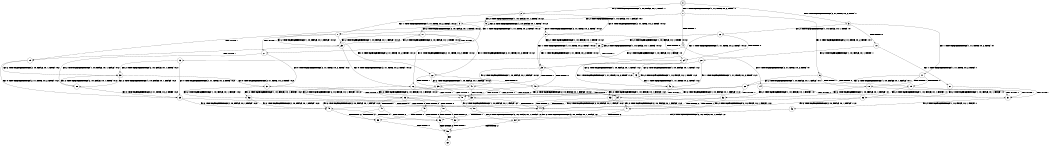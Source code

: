 digraph BCG {
size = "7, 10.5";
center = TRUE;
node [shape = circle];
0 [peripheries = 2];
0 -> 1 [label = "EX !1 !ATOMIC_EXCH_BRANCH (1, +1, TRUE, +0, 2, TRUE) !::"];
0 -> 2 [label = "EX !2 !ATOMIC_EXCH_BRANCH (1, +0, FALSE, +0, 1, TRUE) !::"];
0 -> 3 [label = "EX !0 !ATOMIC_EXCH_BRANCH (2, +1, TRUE, +0, 2, TRUE) !::"];
1 -> 4 [label = "TERMINATE !1"];
1 -> 5 [label = "EX !2 !ATOMIC_EXCH_BRANCH (1, +0, FALSE, +0, 1, FALSE) !:0:1:"];
1 -> 6 [label = "EX !0 !ATOMIC_EXCH_BRANCH (2, +1, TRUE, +0, 2, TRUE) !:0:1:"];
2 -> 7 [label = "EX !1 !ATOMIC_EXCH_BRANCH (1, +1, TRUE, +0, 2, TRUE) !:0:1:2:"];
2 -> 8 [label = "EX !0 !ATOMIC_EXCH_BRANCH (2, +1, TRUE, +0, 2, TRUE) !:0:1:2:"];
2 -> 9 [label = "EX !2 !ATOMIC_EXCH_BRANCH (1, +0, FALSE, +0, 1, TRUE) !:0:1:2:"];
3 -> 10 [label = "TERMINATE !0"];
3 -> 11 [label = "EX !1 !ATOMIC_EXCH_BRANCH (1, +1, TRUE, +0, 2, TRUE) !:0:"];
3 -> 12 [label = "EX !2 !ATOMIC_EXCH_BRANCH (1, +0, FALSE, +0, 1, TRUE) !:0:"];
4 -> 13 [label = "EX !2 !ATOMIC_EXCH_BRANCH (1, +0, FALSE, +0, 1, FALSE) !:0:"];
4 -> 14 [label = "EX !0 !ATOMIC_EXCH_BRANCH (2, +1, TRUE, +0, 2, TRUE) !:0:"];
5 -> 15 [label = "TERMINATE !1"];
5 -> 16 [label = "EX !0 !ATOMIC_EXCH_BRANCH (2, +1, TRUE, +0, 2, TRUE) !:0:1:2:"];
5 -> 17 [label = "EX !2 !ATOMIC_EXCH_BRANCH (2, +0, FALSE, +0, 1, TRUE) !:0:1:2:"];
6 -> 18 [label = "TERMINATE !1"];
6 -> 19 [label = "TERMINATE !0"];
6 -> 20 [label = "EX !2 !ATOMIC_EXCH_BRANCH (1, +0, FALSE, +0, 1, FALSE) !:0:1:"];
7 -> 21 [label = "TERMINATE !1"];
7 -> 22 [label = "EX !0 !ATOMIC_EXCH_BRANCH (2, +1, TRUE, +0, 2, TRUE) !:0:1:2:"];
7 -> 23 [label = "EX !2 !ATOMIC_EXCH_BRANCH (1, +0, FALSE, +0, 1, FALSE) !:0:1:2:"];
8 -> 24 [label = "TERMINATE !0"];
8 -> 25 [label = "EX !1 !ATOMIC_EXCH_BRANCH (1, +1, TRUE, +0, 2, TRUE) !:0:1:2:"];
8 -> 26 [label = "EX !2 !ATOMIC_EXCH_BRANCH (1, +0, FALSE, +0, 1, TRUE) !:0:1:2:"];
9 -> 7 [label = "EX !1 !ATOMIC_EXCH_BRANCH (1, +1, TRUE, +0, 2, TRUE) !:0:1:2:"];
9 -> 8 [label = "EX !0 !ATOMIC_EXCH_BRANCH (2, +1, TRUE, +0, 2, TRUE) !:0:1:2:"];
9 -> 9 [label = "EX !2 !ATOMIC_EXCH_BRANCH (1, +0, FALSE, +0, 1, TRUE) !:0:1:2:"];
10 -> 27 [label = "EX !1 !ATOMIC_EXCH_BRANCH (1, +1, TRUE, +0, 2, TRUE) !::"];
10 -> 28 [label = "EX !2 !ATOMIC_EXCH_BRANCH (1, +0, FALSE, +0, 1, TRUE) !::"];
11 -> 18 [label = "TERMINATE !1"];
11 -> 19 [label = "TERMINATE !0"];
11 -> 20 [label = "EX !2 !ATOMIC_EXCH_BRANCH (1, +0, FALSE, +0, 1, FALSE) !:0:1:"];
12 -> 24 [label = "TERMINATE !0"];
12 -> 25 [label = "EX !1 !ATOMIC_EXCH_BRANCH (1, +1, TRUE, +0, 2, TRUE) !:0:1:2:"];
12 -> 26 [label = "EX !2 !ATOMIC_EXCH_BRANCH (1, +0, FALSE, +0, 1, TRUE) !:0:1:2:"];
13 -> 29 [label = "EX !0 !ATOMIC_EXCH_BRANCH (2, +1, TRUE, +0, 2, TRUE) !:0:2:"];
13 -> 30 [label = "EX !2 !ATOMIC_EXCH_BRANCH (2, +0, FALSE, +0, 1, TRUE) !:0:2:"];
14 -> 31 [label = "TERMINATE !0"];
14 -> 32 [label = "EX !2 !ATOMIC_EXCH_BRANCH (1, +0, FALSE, +0, 1, FALSE) !:0:"];
15 -> 29 [label = "EX !0 !ATOMIC_EXCH_BRANCH (2, +1, TRUE, +0, 2, TRUE) !:0:2:"];
15 -> 30 [label = "EX !2 !ATOMIC_EXCH_BRANCH (2, +0, FALSE, +0, 1, TRUE) !:0:2:"];
16 -> 33 [label = "TERMINATE !1"];
16 -> 34 [label = "TERMINATE !0"];
16 -> 35 [label = "EX !2 !ATOMIC_EXCH_BRANCH (2, +0, FALSE, +0, 1, FALSE) !:0:1:2:"];
17 -> 21 [label = "TERMINATE !1"];
17 -> 22 [label = "EX !0 !ATOMIC_EXCH_BRANCH (2, +1, TRUE, +0, 2, TRUE) !:0:1:2:"];
17 -> 23 [label = "EX !2 !ATOMIC_EXCH_BRANCH (1, +0, FALSE, +0, 1, FALSE) !:0:1:2:"];
18 -> 31 [label = "TERMINATE !0"];
18 -> 32 [label = "EX !2 !ATOMIC_EXCH_BRANCH (1, +0, FALSE, +0, 1, FALSE) !:0:"];
19 -> 31 [label = "TERMINATE !1"];
19 -> 36 [label = "EX !2 !ATOMIC_EXCH_BRANCH (1, +0, FALSE, +0, 1, FALSE) !:1:"];
20 -> 33 [label = "TERMINATE !1"];
20 -> 34 [label = "TERMINATE !0"];
20 -> 35 [label = "EX !2 !ATOMIC_EXCH_BRANCH (2, +0, FALSE, +0, 1, FALSE) !:0:1:2:"];
21 -> 37 [label = "EX !0 !ATOMIC_EXCH_BRANCH (2, +1, TRUE, +0, 2, TRUE) !:0:2:"];
21 -> 38 [label = "EX !2 !ATOMIC_EXCH_BRANCH (1, +0, FALSE, +0, 1, FALSE) !:0:2:"];
22 -> 39 [label = "TERMINATE !1"];
22 -> 40 [label = "TERMINATE !0"];
22 -> 41 [label = "EX !2 !ATOMIC_EXCH_BRANCH (1, +0, FALSE, +0, 1, FALSE) !:0:1:2:"];
23 -> 15 [label = "TERMINATE !1"];
23 -> 16 [label = "EX !0 !ATOMIC_EXCH_BRANCH (2, +1, TRUE, +0, 2, TRUE) !:0:1:2:"];
23 -> 17 [label = "EX !2 !ATOMIC_EXCH_BRANCH (2, +0, FALSE, +0, 1, TRUE) !:0:1:2:"];
24 -> 42 [label = "EX !1 !ATOMIC_EXCH_BRANCH (1, +1, TRUE, +0, 2, TRUE) !:1:2:"];
24 -> 43 [label = "EX !2 !ATOMIC_EXCH_BRANCH (1, +0, FALSE, +0, 1, TRUE) !:1:2:"];
25 -> 39 [label = "TERMINATE !1"];
25 -> 40 [label = "TERMINATE !0"];
25 -> 41 [label = "EX !2 !ATOMIC_EXCH_BRANCH (1, +0, FALSE, +0, 1, FALSE) !:0:1:2:"];
26 -> 24 [label = "TERMINATE !0"];
26 -> 25 [label = "EX !1 !ATOMIC_EXCH_BRANCH (1, +1, TRUE, +0, 2, TRUE) !:0:1:2:"];
26 -> 26 [label = "EX !2 !ATOMIC_EXCH_BRANCH (1, +0, FALSE, +0, 1, TRUE) !:0:1:2:"];
27 -> 31 [label = "TERMINATE !1"];
27 -> 36 [label = "EX !2 !ATOMIC_EXCH_BRANCH (1, +0, FALSE, +0, 1, FALSE) !:1:"];
28 -> 42 [label = "EX !1 !ATOMIC_EXCH_BRANCH (1, +1, TRUE, +0, 2, TRUE) !:1:2:"];
28 -> 43 [label = "EX !2 !ATOMIC_EXCH_BRANCH (1, +0, FALSE, +0, 1, TRUE) !:1:2:"];
29 -> 44 [label = "TERMINATE !0"];
29 -> 45 [label = "EX !2 !ATOMIC_EXCH_BRANCH (2, +0, FALSE, +0, 1, FALSE) !:0:2:"];
30 -> 37 [label = "EX !0 !ATOMIC_EXCH_BRANCH (2, +1, TRUE, +0, 2, TRUE) !:0:2:"];
30 -> 38 [label = "EX !2 !ATOMIC_EXCH_BRANCH (1, +0, FALSE, +0, 1, FALSE) !:0:2:"];
31 -> 46 [label = "EX !2 !ATOMIC_EXCH_BRANCH (1, +0, FALSE, +0, 1, FALSE) !::"];
32 -> 44 [label = "TERMINATE !0"];
32 -> 45 [label = "EX !2 !ATOMIC_EXCH_BRANCH (2, +0, FALSE, +0, 1, FALSE) !:0:2:"];
33 -> 44 [label = "TERMINATE !0"];
33 -> 45 [label = "EX !2 !ATOMIC_EXCH_BRANCH (2, +0, FALSE, +0, 1, FALSE) !:0:2:"];
34 -> 44 [label = "TERMINATE !1"];
34 -> 47 [label = "EX !2 !ATOMIC_EXCH_BRANCH (2, +0, FALSE, +0, 1, FALSE) !:1:2:"];
35 -> 48 [label = "TERMINATE !1"];
35 -> 49 [label = "TERMINATE !2"];
35 -> 50 [label = "TERMINATE !0"];
36 -> 44 [label = "TERMINATE !1"];
36 -> 47 [label = "EX !2 !ATOMIC_EXCH_BRANCH (2, +0, FALSE, +0, 1, FALSE) !:1:2:"];
37 -> 51 [label = "TERMINATE !0"];
37 -> 52 [label = "EX !2 !ATOMIC_EXCH_BRANCH (1, +0, FALSE, +0, 1, FALSE) !:0:2:"];
38 -> 29 [label = "EX !0 !ATOMIC_EXCH_BRANCH (2, +1, TRUE, +0, 2, TRUE) !:0:2:"];
38 -> 30 [label = "EX !2 !ATOMIC_EXCH_BRANCH (2, +0, FALSE, +0, 1, TRUE) !:0:2:"];
39 -> 51 [label = "TERMINATE !0"];
39 -> 52 [label = "EX !2 !ATOMIC_EXCH_BRANCH (1, +0, FALSE, +0, 1, FALSE) !:0:2:"];
40 -> 51 [label = "TERMINATE !1"];
40 -> 53 [label = "EX !2 !ATOMIC_EXCH_BRANCH (1, +0, FALSE, +0, 1, FALSE) !:1:2:"];
41 -> 33 [label = "TERMINATE !1"];
41 -> 34 [label = "TERMINATE !0"];
41 -> 35 [label = "EX !2 !ATOMIC_EXCH_BRANCH (2, +0, FALSE, +0, 1, FALSE) !:0:1:2:"];
42 -> 51 [label = "TERMINATE !1"];
42 -> 53 [label = "EX !2 !ATOMIC_EXCH_BRANCH (1, +0, FALSE, +0, 1, FALSE) !:1:2:"];
43 -> 42 [label = "EX !1 !ATOMIC_EXCH_BRANCH (1, +1, TRUE, +0, 2, TRUE) !:1:2:"];
43 -> 43 [label = "EX !2 !ATOMIC_EXCH_BRANCH (1, +0, FALSE, +0, 1, TRUE) !:1:2:"];
44 -> 54 [label = "EX !2 !ATOMIC_EXCH_BRANCH (2, +0, FALSE, +0, 1, FALSE) !:2:"];
45 -> 55 [label = "TERMINATE !2"];
45 -> 56 [label = "TERMINATE !0"];
46 -> 54 [label = "EX !2 !ATOMIC_EXCH_BRANCH (2, +0, FALSE, +0, 1, FALSE) !:2:"];
47 -> 56 [label = "TERMINATE !1"];
47 -> 57 [label = "TERMINATE !2"];
48 -> 55 [label = "TERMINATE !2"];
48 -> 56 [label = "TERMINATE !0"];
49 -> 55 [label = "TERMINATE !1"];
49 -> 57 [label = "TERMINATE !0"];
50 -> 56 [label = "TERMINATE !1"];
50 -> 57 [label = "TERMINATE !2"];
51 -> 58 [label = "EX !2 !ATOMIC_EXCH_BRANCH (1, +0, FALSE, +0, 1, FALSE) !:2:"];
52 -> 44 [label = "TERMINATE !0"];
52 -> 45 [label = "EX !2 !ATOMIC_EXCH_BRANCH (2, +0, FALSE, +0, 1, FALSE) !:0:2:"];
53 -> 44 [label = "TERMINATE !1"];
53 -> 47 [label = "EX !2 !ATOMIC_EXCH_BRANCH (2, +0, FALSE, +0, 1, FALSE) !:1:2:"];
54 -> 59 [label = "TERMINATE !2"];
55 -> 59 [label = "TERMINATE !0"];
56 -> 59 [label = "TERMINATE !2"];
57 -> 59 [label = "TERMINATE !1"];
58 -> 54 [label = "EX !2 !ATOMIC_EXCH_BRANCH (2, +0, FALSE, +0, 1, FALSE) !:2:"];
59 -> 60 [label = "exit"];
}

